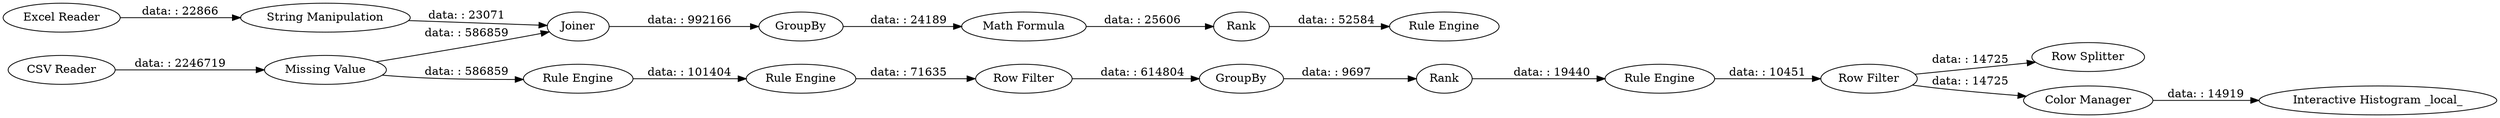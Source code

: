 digraph {
	"7550580797175638408_9" [label="Interactive Histogram _local_"]
	"7550580797175638408_4" [label="Missing Value"]
	"7550580797175638408_8" [label="Rule Engine"]
	"7550580797175638408_2113" [label="Rule Engine"]
	"7550580797175638408_2118" [label="Row Splitter"]
	"7550580797175638408_2114" [label="Rule Engine"]
	"7550580797175638408_2109" [label="Color Manager"]
	"7550580797175638408_2110" [label="Row Filter"]
	"7550580797175638408_1" [label="CSV Reader"]
	"7550580797175638408_7" [label=Rank]
	"7550580797175638408_3" [label="String Manipulation"]
	"7550580797175638408_2117" [label=Rank]
	"7550580797175638408_5" [label=GroupBy]
	"7550580797175638408_2111" [label=Joiner]
	"7550580797175638408_2119" [label="Rule Engine"]
	"7550580797175638408_2112" [label="Row Filter"]
	"7550580797175638408_2116" [label="Math Formula"]
	"7550580797175638408_2115" [label=GroupBy]
	"7550580797175638408_2" [label="Excel Reader"]
	"7550580797175638408_7" -> "7550580797175638408_8" [label="data: : 19440"]
	"7550580797175638408_2115" -> "7550580797175638408_2116" [label="data: : 24189"]
	"7550580797175638408_2110" -> "7550580797175638408_5" [label="data: : 614804"]
	"7550580797175638408_2117" -> "7550580797175638408_2119" [label="data: : 52584"]
	"7550580797175638408_2" -> "7550580797175638408_3" [label="data: : 22866"]
	"7550580797175638408_2112" -> "7550580797175638408_2118" [label="data: : 14725"]
	"7550580797175638408_8" -> "7550580797175638408_2112" [label="data: : 10451"]
	"7550580797175638408_2109" -> "7550580797175638408_9" [label="data: : 14919"]
	"7550580797175638408_3" -> "7550580797175638408_2111" [label="data: : 23071"]
	"7550580797175638408_2114" -> "7550580797175638408_2110" [label="data: : 71635"]
	"7550580797175638408_2112" -> "7550580797175638408_2109" [label="data: : 14725"]
	"7550580797175638408_4" -> "7550580797175638408_2113" [label="data: : 586859"]
	"7550580797175638408_4" -> "7550580797175638408_2111" [label="data: : 586859"]
	"7550580797175638408_1" -> "7550580797175638408_4" [label="data: : 2246719"]
	"7550580797175638408_5" -> "7550580797175638408_7" [label="data: : 9697"]
	"7550580797175638408_2116" -> "7550580797175638408_2117" [label="data: : 25606"]
	"7550580797175638408_2111" -> "7550580797175638408_2115" [label="data: : 992166"]
	"7550580797175638408_2113" -> "7550580797175638408_2114" [label="data: : 101404"]
	rankdir=LR
}
